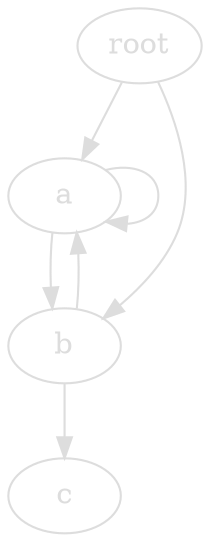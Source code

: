 digraph complex {
    bgcolor="transparent";
    # bgcolor="#282828";
    node [color="#dddddd" fontcolor="#dddddd"];
    
    root -> a [color="#dddddd"];
    root -> b [color="#dddddd"];
    a -> b [color="#dddddd"];
    a -> a [color="#dddddd"];
    b -> c [color="#dddddd"];
    b -> a [color="#dddddd"];
}
